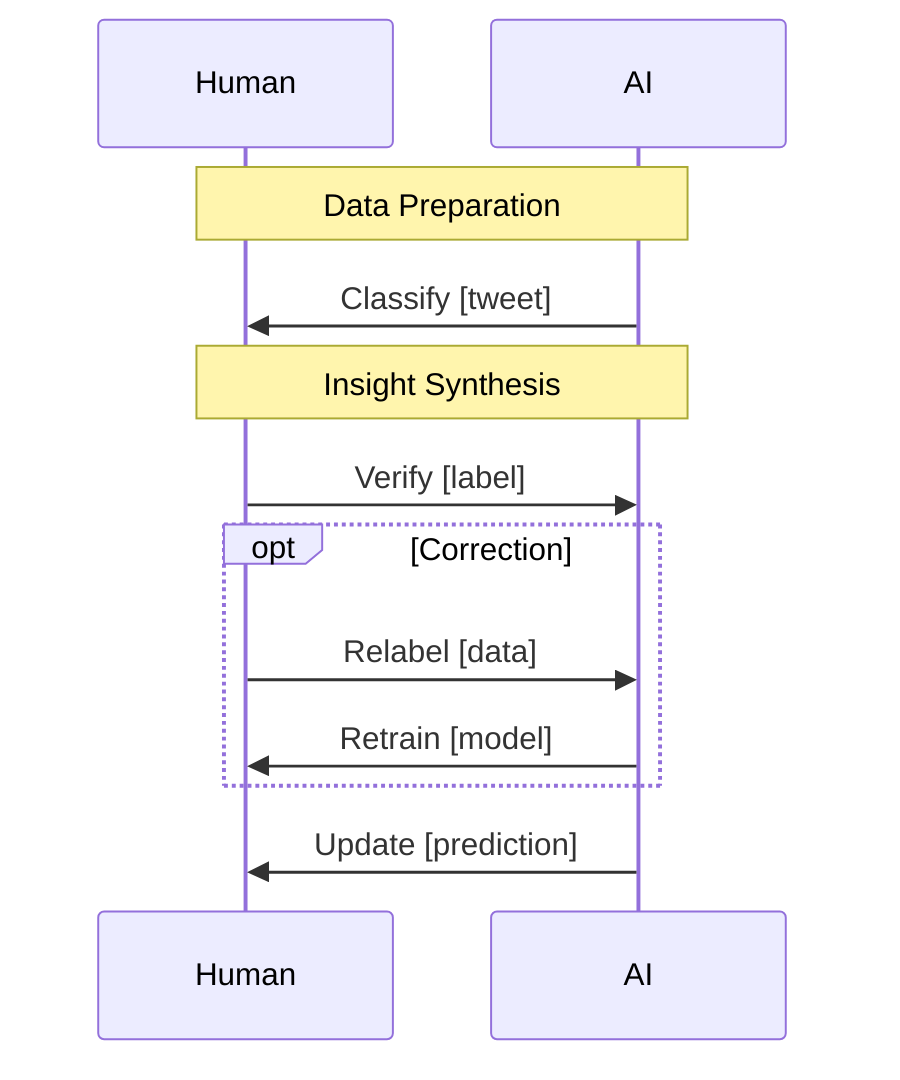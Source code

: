 sequenceDiagram
    participant H as Human
    participant A as AI

    note over H,A: Data Preparation
    A ->> H: Classify [tweet]

    note over H,A: Insight Synthesis
    H ->> A: Verify [label]
    opt Correction
        H ->> A: Relabel [data]
        A ->> H: Retrain [model]
    end
    A ->> H: Update [prediction]